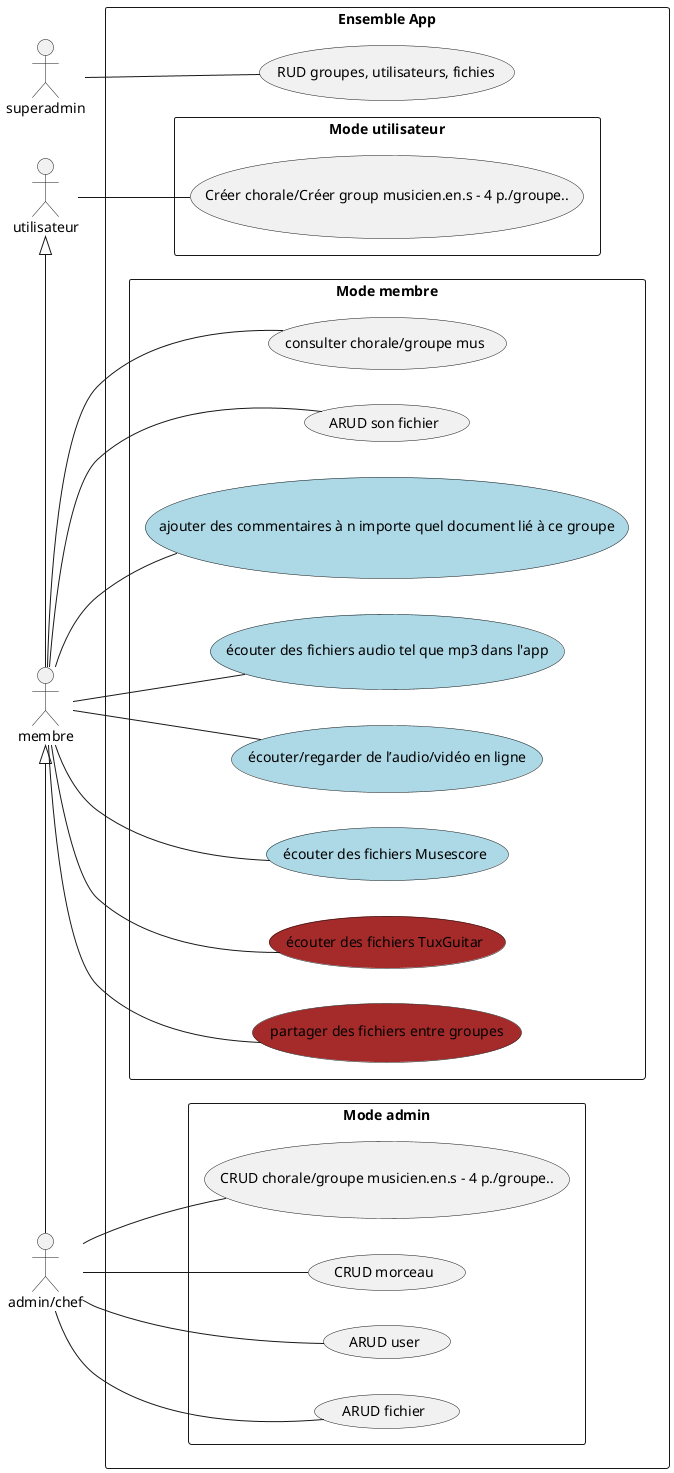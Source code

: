 @startuml
left to right direction

rectangle "Ensemble App" as ea{
    (RUD groupes, utilisateurs, fichies) as rud
rectangle "Mode utilisateur" as mm{
    (Créer chorale/Créer group musicien.en.s - 4 p./groupe..) as ccm
}
rectangle "Mode admin" as ma{
    (CRUD chorale/groupe musicien.en.s - 4 p./groupe..) as cca
    (CRUD morceau) as mora
    (ARUD user) as aus
    (ARUD fichier) as af
}
rectangle "Mode membre" as mu{
    (consulter chorale/groupe mus) as cu
    (ARUD son fichier) as afu
    #LightBlue(ajouter des commentaires à n importe quel document lié à ce groupe) as ac
    #LightBlue(écouter des fichiers audio tel que mp3 dans l'app) as eau
    #LightBlue(écouter/regarder de l’audio/vidéo en ligne) as erl
    #LightBlue(écouter des fichiers Musescore) as em
    #Brown(écouter des fichiers TuxGuitar) as et
    #Brown(partager des fichiers entre groupes) as pg
}

}

:superadmin: as sa
:admin/chef: as a
:utilisateur: as m 
:membre: as u

sa--rud

a--cca
a -- aus
a -- mora
a -- af

u--cu
u -- afu
u -- ac
u -- eau
u -- erl
u -- em
u --et
u -- pg

m -- ccm

m <|-right- u
u <|-right- a
m <|-left[hidden]- sa


@enduml